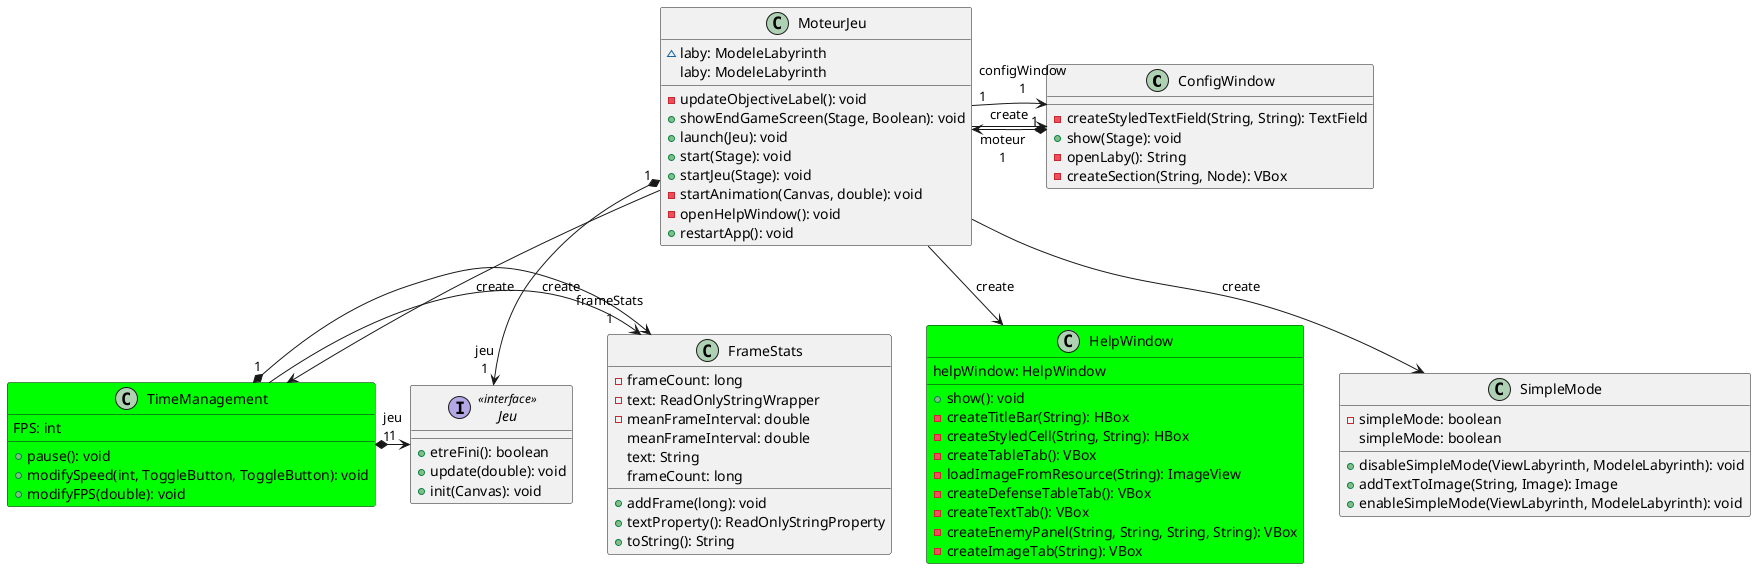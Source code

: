 @startuml


class ConfigWindow {
  - createStyledTextField(String, String): TextField
  + show(Stage): void
  - openLaby(): String
  - createSection(String, Node): VBox
}
class FrameStats {
  - frameCount: long
  - text: ReadOnlyStringWrapper
  - meanFrameInterval: double
  + addFrame(long): void
  + textProperty(): ReadOnlyStringProperty
  + toString(): String
   meanFrameInterval: double
   text: String
   frameCount: long
}
class HelpWindow #00FF00{
  + show(): void
  - createTitleBar(String): HBox
  - createStyledCell(String, String): HBox
  - createTableTab(): VBox
  - loadImageFromResource(String): ImageView
  - createDefenseTableTab(): VBox
  - createTextTab(): VBox
  - createEnemyPanel(String, String, String, String): VBox
  - createImageTab(String): VBox
   helpWindow: HelpWindow
}
interface Jeu << interface >> {
  + etreFini(): boolean
  + update(double): void
  + init(Canvas): void
}
class MoteurJeu {
  ~ laby: ModeleLabyrinth
  - updateObjectiveLabel(): void
  + showEndGameScreen(Stage, Boolean): void
  + launch(Jeu): void
  + start(Stage): void
  + startJeu(Stage): void
  - startAnimation(Canvas, double): void
  - openHelpWindow(): void
  + restartApp(): void
   laby: ModeleLabyrinth
}
class SimpleMode {
  - simpleMode: boolean
  + disableSimpleMode(ViewLabyrinth, ModeleLabyrinth): void
  + addTextToImage(String, Image): Image
  + enableSimpleMode(ViewLabyrinth, ModeleLabyrinth): void
   simpleMode: boolean
}
class TimeManagement #00FF00{
  + pause(): void
  + modifySpeed(int, ToggleButton, ToggleButton): void
  + modifyFPS(double): void
   FPS: int
}

ConfigWindow   "1" *-> "moteur\n1" MoteurJeu      
MoteurJeu      "1" -> "configWindow\n1" ConfigWindow   
MoteurJeu       -->  ConfigWindow   : "«create»"
MoteurJeu      "1" *-> "jeu\n1" Jeu            
MoteurJeu       -->  SimpleMode     : "«create»"
MoteurJeu       -->  HelpWindow     : "«create»"
MoteurJeu       -->  TimeManagement : "«create»"
TimeManagement "1" *-> "frameStats\n1" FrameStats     
TimeManagement  -->  FrameStats     : "«create»"
TimeManagement "1" *-> "jeu\n1" Jeu            
@enduml
